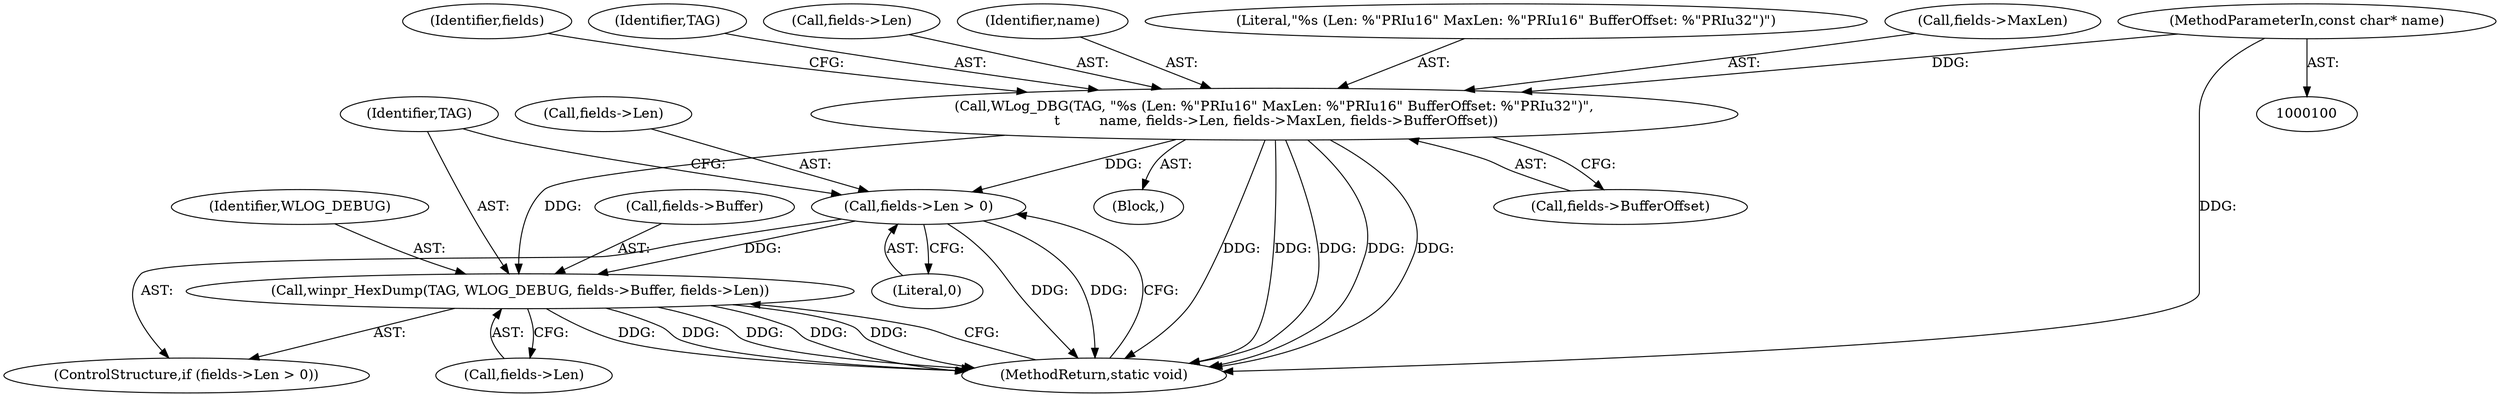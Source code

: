 digraph "0_FreeRDP_2ee663f39dc8dac3d9988e847db19b2d7e3ac8c6_1@pointer" {
"1000104" [label="(Call,WLog_DBG(TAG, \"%s (Len: %\"PRIu16\" MaxLen: %\"PRIu16\" BufferOffset: %\"PRIu32\")\",\n \t         name, fields->Len, fields->MaxLen, fields->BufferOffset))"];
"1000102" [label="(MethodParameterIn,const char* name)"];
"1000118" [label="(Call,fields->Len > 0)"];
"1000123" [label="(Call,winpr_HexDump(TAG, WLOG_DEBUG, fields->Buffer, fields->Len))"];
"1000124" [label="(Identifier,TAG)"];
"1000114" [label="(Call,fields->BufferOffset)"];
"1000118" [label="(Call,fields->Len > 0)"];
"1000123" [label="(Call,winpr_HexDump(TAG, WLOG_DEBUG, fields->Buffer, fields->Len))"];
"1000125" [label="(Identifier,WLOG_DEBUG)"];
"1000119" [label="(Call,fields->Len)"];
"1000120" [label="(Identifier,fields)"];
"1000105" [label="(Identifier,TAG)"];
"1000129" [label="(Call,fields->Len)"];
"1000108" [label="(Call,fields->Len)"];
"1000126" [label="(Call,fields->Buffer)"];
"1000117" [label="(ControlStructure,if (fields->Len > 0))"];
"1000107" [label="(Identifier,name)"];
"1000103" [label="(Block,)"];
"1000106" [label="(Literal,\"%s (Len: %\"PRIu16\" MaxLen: %\"PRIu16\" BufferOffset: %\"PRIu32\")\")"];
"1000111" [label="(Call,fields->MaxLen)"];
"1000102" [label="(MethodParameterIn,const char* name)"];
"1000132" [label="(MethodReturn,static void)"];
"1000122" [label="(Literal,0)"];
"1000104" [label="(Call,WLog_DBG(TAG, \"%s (Len: %\"PRIu16\" MaxLen: %\"PRIu16\" BufferOffset: %\"PRIu32\")\",\n \t         name, fields->Len, fields->MaxLen, fields->BufferOffset))"];
"1000104" -> "1000103"  [label="AST: "];
"1000104" -> "1000114"  [label="CFG: "];
"1000105" -> "1000104"  [label="AST: "];
"1000106" -> "1000104"  [label="AST: "];
"1000107" -> "1000104"  [label="AST: "];
"1000108" -> "1000104"  [label="AST: "];
"1000111" -> "1000104"  [label="AST: "];
"1000114" -> "1000104"  [label="AST: "];
"1000120" -> "1000104"  [label="CFG: "];
"1000104" -> "1000132"  [label="DDG: "];
"1000104" -> "1000132"  [label="DDG: "];
"1000104" -> "1000132"  [label="DDG: "];
"1000104" -> "1000132"  [label="DDG: "];
"1000104" -> "1000132"  [label="DDG: "];
"1000102" -> "1000104"  [label="DDG: "];
"1000104" -> "1000118"  [label="DDG: "];
"1000104" -> "1000123"  [label="DDG: "];
"1000102" -> "1000100"  [label="AST: "];
"1000102" -> "1000132"  [label="DDG: "];
"1000118" -> "1000117"  [label="AST: "];
"1000118" -> "1000122"  [label="CFG: "];
"1000119" -> "1000118"  [label="AST: "];
"1000122" -> "1000118"  [label="AST: "];
"1000124" -> "1000118"  [label="CFG: "];
"1000132" -> "1000118"  [label="CFG: "];
"1000118" -> "1000132"  [label="DDG: "];
"1000118" -> "1000132"  [label="DDG: "];
"1000118" -> "1000123"  [label="DDG: "];
"1000123" -> "1000117"  [label="AST: "];
"1000123" -> "1000129"  [label="CFG: "];
"1000124" -> "1000123"  [label="AST: "];
"1000125" -> "1000123"  [label="AST: "];
"1000126" -> "1000123"  [label="AST: "];
"1000129" -> "1000123"  [label="AST: "];
"1000132" -> "1000123"  [label="CFG: "];
"1000123" -> "1000132"  [label="DDG: "];
"1000123" -> "1000132"  [label="DDG: "];
"1000123" -> "1000132"  [label="DDG: "];
"1000123" -> "1000132"  [label="DDG: "];
"1000123" -> "1000132"  [label="DDG: "];
}
